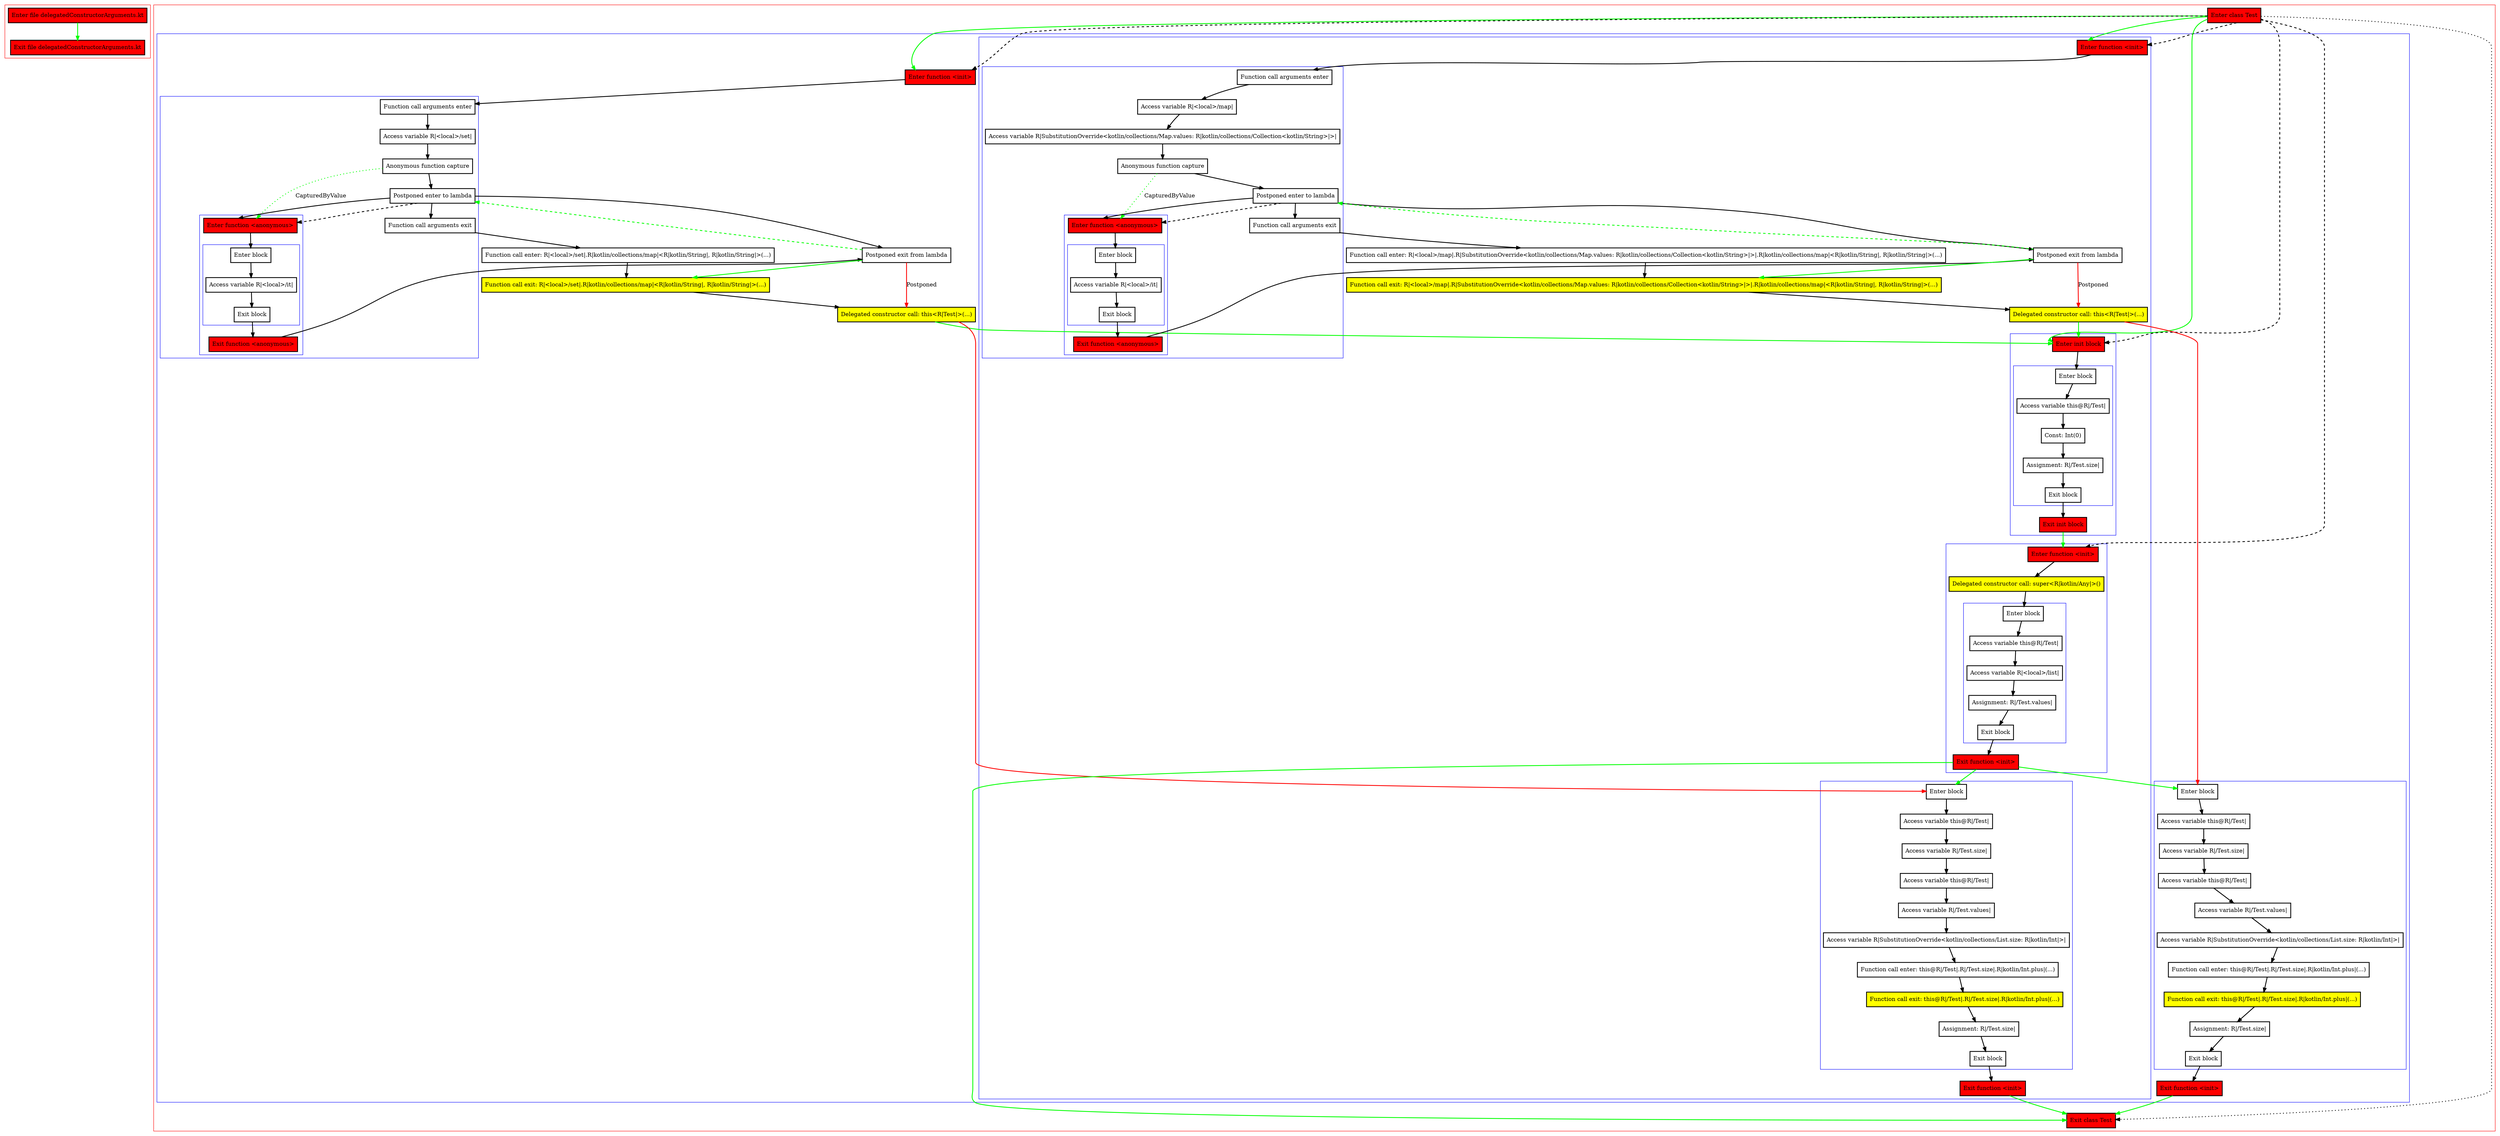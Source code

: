 digraph delegatedConstructorArguments_kt {
    graph [nodesep=3]
    node [shape=box penwidth=2]
    edge [penwidth=2]

    subgraph cluster_0 {
        color=red
        0 [label="Enter file delegatedConstructorArguments.kt" style="filled" fillcolor=red];
        1 [label="Exit file delegatedConstructorArguments.kt" style="filled" fillcolor=red];
    }
    0 -> {1} [color=green];

    subgraph cluster_1 {
        color=red
        2 [label="Enter class Test" style="filled" fillcolor=red];
        subgraph cluster_2 {
            color=blue
            3 [label="Enter function <init>" style="filled" fillcolor=red];
            subgraph cluster_3 {
                color=blue
                4 [label="Function call arguments enter"];
                5 [label="Access variable R|<local>/set|"];
                6 [label="Anonymous function capture"];
                7 [label="Postponed enter to lambda"];
                subgraph cluster_4 {
                    color=blue
                    8 [label="Enter function <anonymous>" style="filled" fillcolor=red];
                    subgraph cluster_5 {
                        color=blue
                        9 [label="Enter block"];
                        10 [label="Access variable R|<local>/it|"];
                        11 [label="Exit block"];
                    }
                    12 [label="Exit function <anonymous>" style="filled" fillcolor=red];
                }
                13 [label="Function call arguments exit"];
            }
            14 [label="Function call enter: R|<local>/set|.R|kotlin/collections/map|<R|kotlin/String|, R|kotlin/String|>(...)"];
            15 [label="Postponed exit from lambda"];
            16 [label="Function call exit: R|<local>/set|.R|kotlin/collections/map|<R|kotlin/String|, R|kotlin/String|>(...)" style="filled" fillcolor=yellow];
            17 [label="Delegated constructor call: this<R|Test|>(...)" style="filled" fillcolor=yellow];
            subgraph cluster_6 {
                color=blue
                18 [label="Enter function <init>" style="filled" fillcolor=red];
                subgraph cluster_7 {
                    color=blue
                    19 [label="Function call arguments enter"];
                    20 [label="Access variable R|<local>/map|"];
                    21 [label="Access variable R|SubstitutionOverride<kotlin/collections/Map.values: R|kotlin/collections/Collection<kotlin/String>|>|"];
                    22 [label="Anonymous function capture"];
                    23 [label="Postponed enter to lambda"];
                    subgraph cluster_8 {
                        color=blue
                        24 [label="Enter function <anonymous>" style="filled" fillcolor=red];
                        subgraph cluster_9 {
                            color=blue
                            25 [label="Enter block"];
                            26 [label="Access variable R|<local>/it|"];
                            27 [label="Exit block"];
                        }
                        28 [label="Exit function <anonymous>" style="filled" fillcolor=red];
                    }
                    29 [label="Function call arguments exit"];
                }
                30 [label="Function call enter: R|<local>/map|.R|SubstitutionOverride<kotlin/collections/Map.values: R|kotlin/collections/Collection<kotlin/String>|>|.R|kotlin/collections/map|<R|kotlin/String|, R|kotlin/String|>(...)"];
                31 [label="Postponed exit from lambda"];
                32 [label="Function call exit: R|<local>/map|.R|SubstitutionOverride<kotlin/collections/Map.values: R|kotlin/collections/Collection<kotlin/String>|>|.R|kotlin/collections/map|<R|kotlin/String|, R|kotlin/String|>(...)" style="filled" fillcolor=yellow];
                33 [label="Delegated constructor call: this<R|Test|>(...)" style="filled" fillcolor=yellow];
                subgraph cluster_10 {
                    color=blue
                    34 [label="Enter init block" style="filled" fillcolor=red];
                    subgraph cluster_11 {
                        color=blue
                        35 [label="Enter block"];
                        36 [label="Access variable this@R|/Test|"];
                        37 [label="Const: Int(0)"];
                        38 [label="Assignment: R|/Test.size|"];
                        39 [label="Exit block"];
                    }
                    40 [label="Exit init block" style="filled" fillcolor=red];
                }
                subgraph cluster_12 {
                    color=blue
                    41 [label="Enter function <init>" style="filled" fillcolor=red];
                    42 [label="Delegated constructor call: super<R|kotlin/Any|>()" style="filled" fillcolor=yellow];
                    subgraph cluster_13 {
                        color=blue
                        43 [label="Enter block"];
                        44 [label="Access variable this@R|/Test|"];
                        45 [label="Access variable R|<local>/list|"];
                        46 [label="Assignment: R|/Test.values|"];
                        47 [label="Exit block"];
                    }
                    48 [label="Exit function <init>" style="filled" fillcolor=red];
                }
                subgraph cluster_14 {
                    color=blue
                    49 [label="Enter block"];
                    50 [label="Access variable this@R|/Test|"];
                    51 [label="Access variable R|/Test.size|"];
                    52 [label="Access variable this@R|/Test|"];
                    53 [label="Access variable R|/Test.values|"];
                    54 [label="Access variable R|SubstitutionOverride<kotlin/collections/List.size: R|kotlin/Int|>|"];
                    55 [label="Function call enter: this@R|/Test|.R|/Test.size|.R|kotlin/Int.plus|(...)"];
                    56 [label="Function call exit: this@R|/Test|.R|/Test.size|.R|kotlin/Int.plus|(...)" style="filled" fillcolor=yellow];
                    57 [label="Assignment: R|/Test.size|"];
                    58 [label="Exit block"];
                }
                59 [label="Exit function <init>" style="filled" fillcolor=red];
            }
            subgraph cluster_15 {
                color=blue
                60 [label="Enter block"];
                61 [label="Access variable this@R|/Test|"];
                62 [label="Access variable R|/Test.size|"];
                63 [label="Access variable this@R|/Test|"];
                64 [label="Access variable R|/Test.values|"];
                65 [label="Access variable R|SubstitutionOverride<kotlin/collections/List.size: R|kotlin/Int|>|"];
                66 [label="Function call enter: this@R|/Test|.R|/Test.size|.R|kotlin/Int.plus|(...)"];
                67 [label="Function call exit: this@R|/Test|.R|/Test.size|.R|kotlin/Int.plus|(...)" style="filled" fillcolor=yellow];
                68 [label="Assignment: R|/Test.size|"];
                69 [label="Exit block"];
            }
            70 [label="Exit function <init>" style="filled" fillcolor=red];
        }
        71 [label="Exit class Test" style="filled" fillcolor=red];
    }
    2 -> {3 18 34} [color=green];
    2 -> {71} [style=dotted];
    2 -> {3 18 34 41} [style=dashed];
    3 -> {4};
    4 -> {5};
    5 -> {6};
    6 -> {7};
    6 -> {8} [color=green style=dotted label="CapturedByValue"];
    7 -> {8 13 15};
    7 -> {8} [style=dashed];
    8 -> {9};
    9 -> {10};
    10 -> {11};
    11 -> {12};
    12 -> {15};
    13 -> {14};
    14 -> {16};
    15 -> {7} [color=green style=dashed];
    15 -> {16} [color=green];
    15 -> {17} [color=red label="Postponed"];
    16 -> {17};
    17 -> {34} [color=green];
    17 -> {49} [color=red];
    18 -> {19};
    19 -> {20};
    20 -> {21};
    21 -> {22};
    22 -> {23};
    22 -> {24} [color=green style=dotted label="CapturedByValue"];
    23 -> {24 29 31};
    23 -> {24} [style=dashed];
    24 -> {25};
    25 -> {26};
    26 -> {27};
    27 -> {28};
    28 -> {31};
    29 -> {30};
    30 -> {32};
    31 -> {23} [color=green style=dashed];
    31 -> {32} [color=green];
    31 -> {33} [color=red label="Postponed"];
    32 -> {33};
    33 -> {34} [color=green];
    33 -> {60} [color=red];
    34 -> {35};
    35 -> {36};
    36 -> {37};
    37 -> {38};
    38 -> {39};
    39 -> {40};
    40 -> {41} [color=green];
    41 -> {42};
    42 -> {43};
    43 -> {44};
    44 -> {45};
    45 -> {46};
    46 -> {47};
    47 -> {48};
    48 -> {49 60 71} [color=green];
    49 -> {50};
    50 -> {51};
    51 -> {52};
    52 -> {53};
    53 -> {54};
    54 -> {55};
    55 -> {56};
    56 -> {57};
    57 -> {58};
    58 -> {59};
    59 -> {71} [color=green];
    60 -> {61};
    61 -> {62};
    62 -> {63};
    63 -> {64};
    64 -> {65};
    65 -> {66};
    66 -> {67};
    67 -> {68};
    68 -> {69};
    69 -> {70};
    70 -> {71} [color=green];

}
